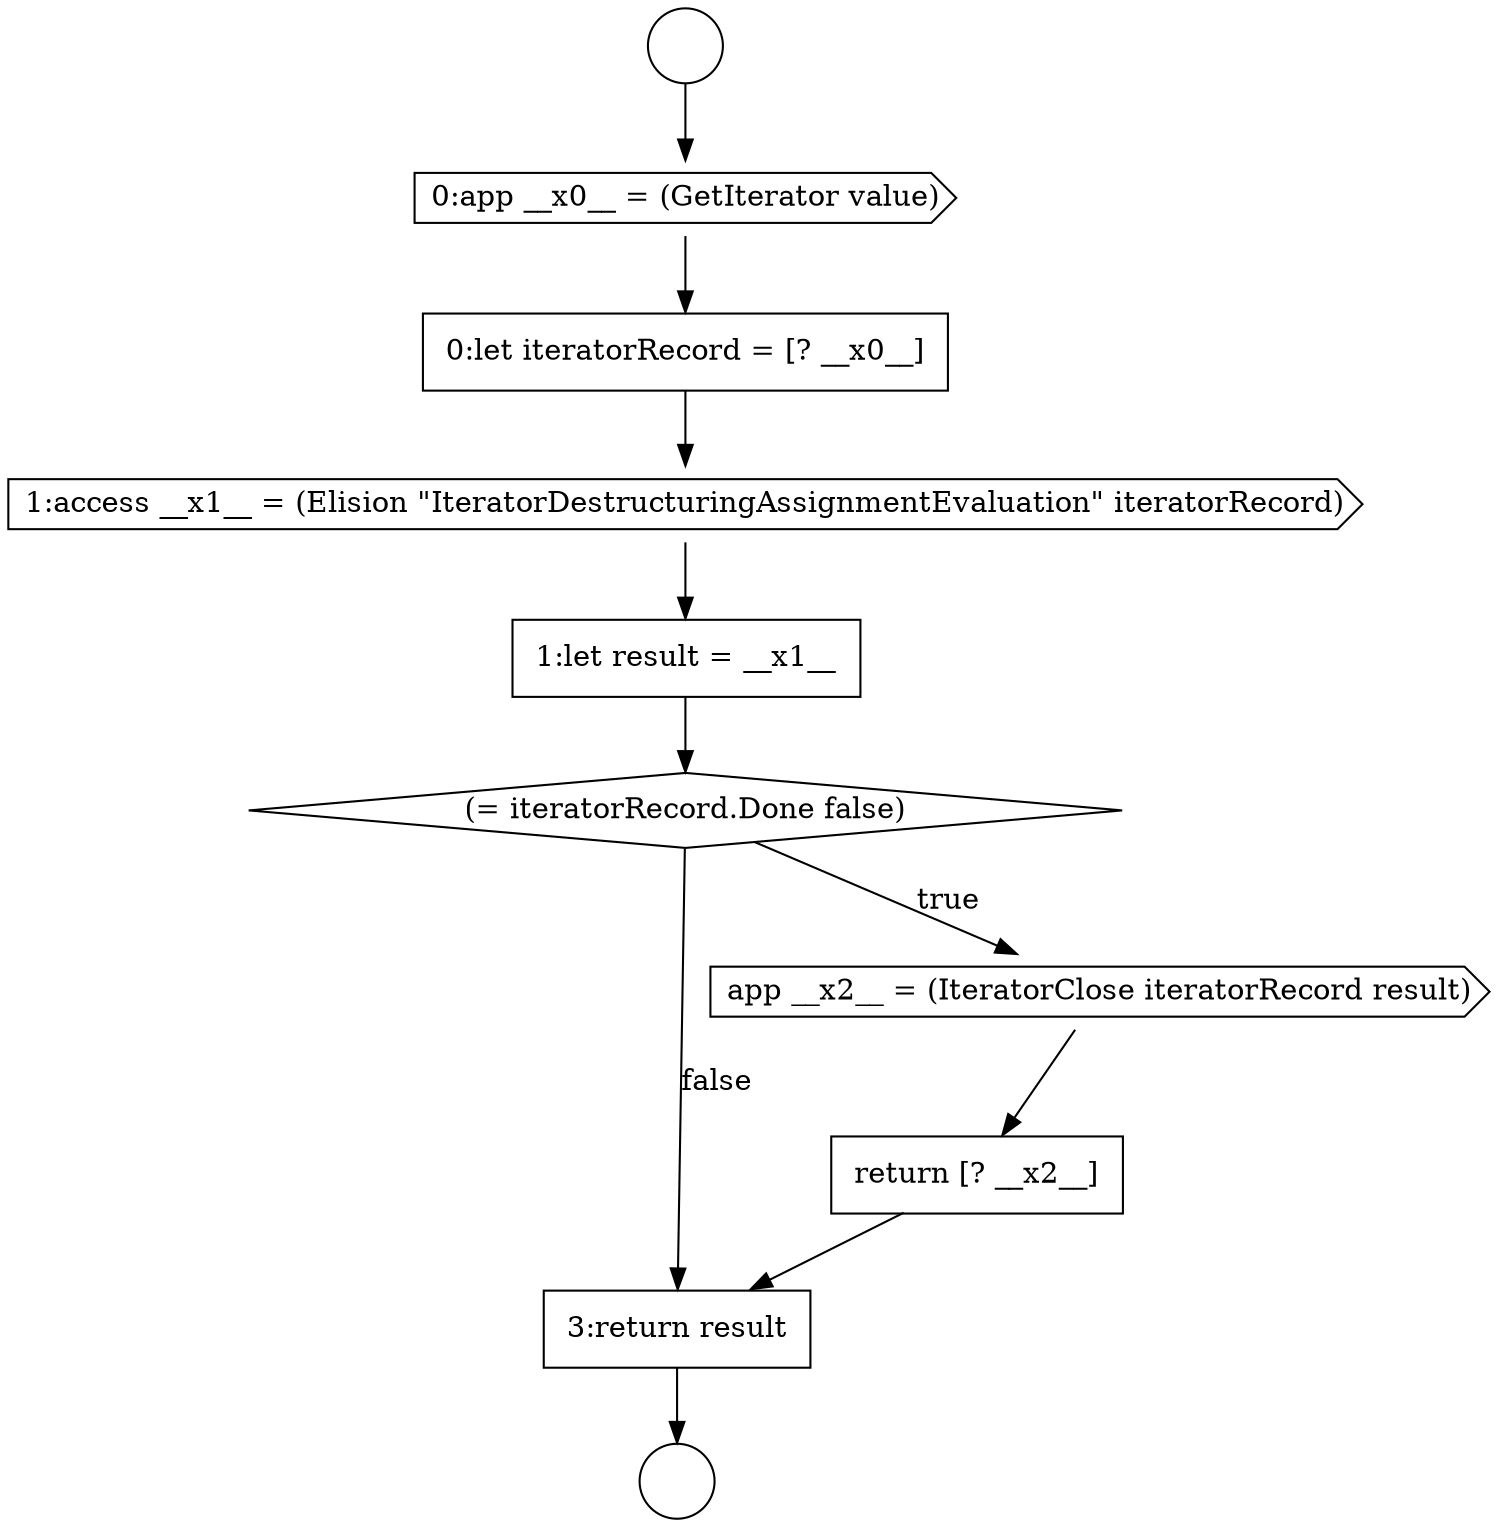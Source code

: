 digraph {
  node5116 [shape=none, margin=0, label=<<font color="black">
    <table border="0" cellborder="1" cellspacing="0" cellpadding="10">
      <tr><td align="left">3:return result</td></tr>
    </table>
  </font>> color="black" fillcolor="white" style=filled]
  node5108 [shape=circle label=" " color="black" fillcolor="white" style=filled]
  node5113 [shape=diamond, label=<<font color="black">(= iteratorRecord.Done false)</font>> color="black" fillcolor="white" style=filled]
  node5107 [shape=circle label=" " color="black" fillcolor="white" style=filled]
  node5112 [shape=none, margin=0, label=<<font color="black">
    <table border="0" cellborder="1" cellspacing="0" cellpadding="10">
      <tr><td align="left">1:let result = __x1__</td></tr>
    </table>
  </font>> color="black" fillcolor="white" style=filled]
  node5114 [shape=cds, label=<<font color="black">app __x2__ = (IteratorClose iteratorRecord result)</font>> color="black" fillcolor="white" style=filled]
  node5111 [shape=cds, label=<<font color="black">1:access __x1__ = (Elision &quot;IteratorDestructuringAssignmentEvaluation&quot; iteratorRecord)</font>> color="black" fillcolor="white" style=filled]
  node5115 [shape=none, margin=0, label=<<font color="black">
    <table border="0" cellborder="1" cellspacing="0" cellpadding="10">
      <tr><td align="left">return [? __x2__]</td></tr>
    </table>
  </font>> color="black" fillcolor="white" style=filled]
  node5109 [shape=cds, label=<<font color="black">0:app __x0__ = (GetIterator value)</font>> color="black" fillcolor="white" style=filled]
  node5110 [shape=none, margin=0, label=<<font color="black">
    <table border="0" cellborder="1" cellspacing="0" cellpadding="10">
      <tr><td align="left">0:let iteratorRecord = [? __x0__]</td></tr>
    </table>
  </font>> color="black" fillcolor="white" style=filled]
  node5113 -> node5114 [label=<<font color="black">true</font>> color="black"]
  node5113 -> node5116 [label=<<font color="black">false</font>> color="black"]
  node5114 -> node5115 [ color="black"]
  node5107 -> node5109 [ color="black"]
  node5112 -> node5113 [ color="black"]
  node5116 -> node5108 [ color="black"]
  node5110 -> node5111 [ color="black"]
  node5111 -> node5112 [ color="black"]
  node5109 -> node5110 [ color="black"]
  node5115 -> node5116 [ color="black"]
}
